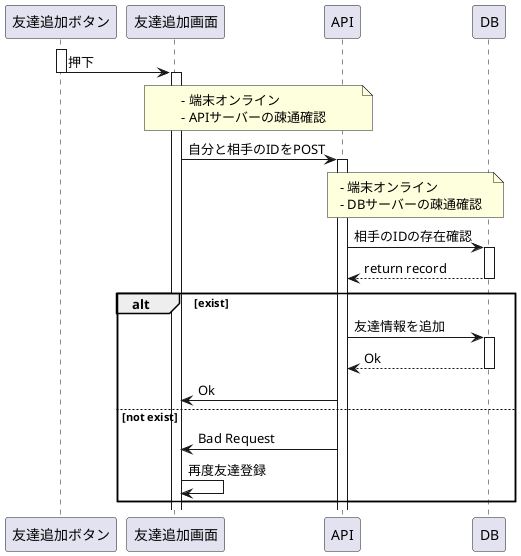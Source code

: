 @startuml 友達追加フロー

' participant ホーム画面 order 10
participant 友達追加ボタン order 20
' participant 友達登録成功画面 order 30
' participant 友達登録失敗画面 order 40
participant 友達追加画面 order 50
participant API order 60
participant DB order 70

activate 友達追加ボタン
友達追加ボタン -> 友達追加画面 --++ : 押下
note over 友達追加画面, API: - 端末オンライン\n- APIサーバーの疎通確認

友達追加画面 -> API ++ : 自分と相手のIDをPOST

note over API, DB: - 端末オンライン\n- DBサーバーの疎通確認
API -> DB ++:相手のIDの存在確認
return return record
alt exist
    API -> DB ++: 友達情報を追加
    return Ok
    API -> 友達追加画面 : Ok
    ' 友達登録成功画面 -> ホーム画面 --++
else not exist
    API -> 友達追加画面 : Bad Request
    友達追加画面 -> 友達追加画面 : 再度友達登録
end

@enduml
